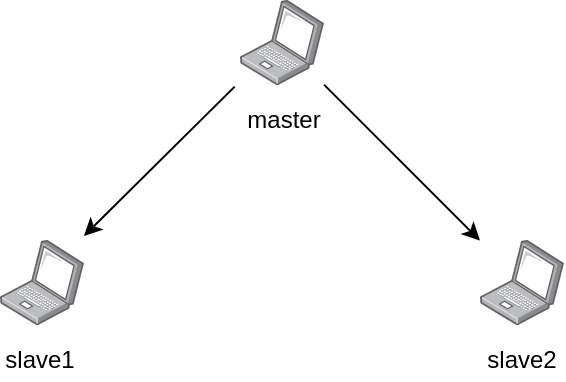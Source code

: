 <mxfile version="12.4.9" type="device"><diagram id="oq9M8gU8IliATKixNpes" name="第 1 页"><mxGraphModel dx="782" dy="797" grid="1" gridSize="10" guides="1" tooltips="1" connect="1" arrows="1" fold="1" page="0" pageScale="1" pageWidth="827" pageHeight="1169" math="0" shadow="0"><root><mxCell id="0"/><mxCell id="1" parent="0"/><mxCell id="CU4-kdQW1wjDy3cnDiYN-31" value="" style="points=[];aspect=fixed;html=1;align=center;shadow=0;dashed=0;image;image=img/lib/allied_telesis/computer_and_terminals/Laptop.svg;" vertex="1" parent="1"><mxGeometry x="280" y="-160" width="42" height="42.6" as="geometry"/></mxCell><mxCell id="CU4-kdQW1wjDy3cnDiYN-32" value="" style="points=[];aspect=fixed;html=1;align=center;shadow=0;dashed=0;image;image=img/lib/allied_telesis/computer_and_terminals/Laptop.svg;" vertex="1" parent="1"><mxGeometry x="520" y="-160" width="42" height="42.6" as="geometry"/></mxCell><mxCell id="CU4-kdQW1wjDy3cnDiYN-34" value="" style="points=[];aspect=fixed;html=1;align=center;shadow=0;dashed=0;image;image=img/lib/allied_telesis/computer_and_terminals/Laptop.svg;" vertex="1" parent="1"><mxGeometry x="400" y="-280" width="42" height="42.6" as="geometry"/></mxCell><mxCell id="CU4-kdQW1wjDy3cnDiYN-35" value="" style="endArrow=classic;html=1;exitX=-0.063;exitY=1.017;exitDx=0;exitDy=0;exitPerimeter=0;entryX=1;entryY=-0.047;entryDx=0;entryDy=0;entryPerimeter=0;" edge="1" parent="1" source="CU4-kdQW1wjDy3cnDiYN-34" target="CU4-kdQW1wjDy3cnDiYN-31"><mxGeometry width="50" height="50" relative="1" as="geometry"><mxPoint x="200" y="-210" as="sourcePoint"/><mxPoint x="250" y="-260" as="targetPoint"/></mxGeometry></mxCell><mxCell id="CU4-kdQW1wjDy3cnDiYN-36" value="" style="endArrow=classic;html=1;" edge="1" parent="1" source="CU4-kdQW1wjDy3cnDiYN-34" target="CU4-kdQW1wjDy3cnDiYN-32"><mxGeometry width="50" height="50" relative="1" as="geometry"><mxPoint x="550" y="-240" as="sourcePoint"/><mxPoint x="410" y="-60" as="targetPoint"/></mxGeometry></mxCell><mxCell id="CU4-kdQW1wjDy3cnDiYN-38" value="master" style="text;html=1;strokeColor=none;fillColor=none;align=center;verticalAlign=middle;whiteSpace=wrap;rounded=0;" vertex="1" parent="1"><mxGeometry x="402" y="-230" width="40" height="20" as="geometry"/></mxCell><mxCell id="CU4-kdQW1wjDy3cnDiYN-39" value="slave1" style="text;html=1;strokeColor=none;fillColor=none;align=center;verticalAlign=middle;whiteSpace=wrap;rounded=0;" vertex="1" parent="1"><mxGeometry x="280" y="-110" width="40" height="20" as="geometry"/></mxCell><mxCell id="CU4-kdQW1wjDy3cnDiYN-40" value="slave2" style="text;html=1;strokeColor=none;fillColor=none;align=center;verticalAlign=middle;whiteSpace=wrap;rounded=0;" vertex="1" parent="1"><mxGeometry x="521" y="-110" width="40" height="20" as="geometry"/></mxCell></root></mxGraphModel></diagram></mxfile>